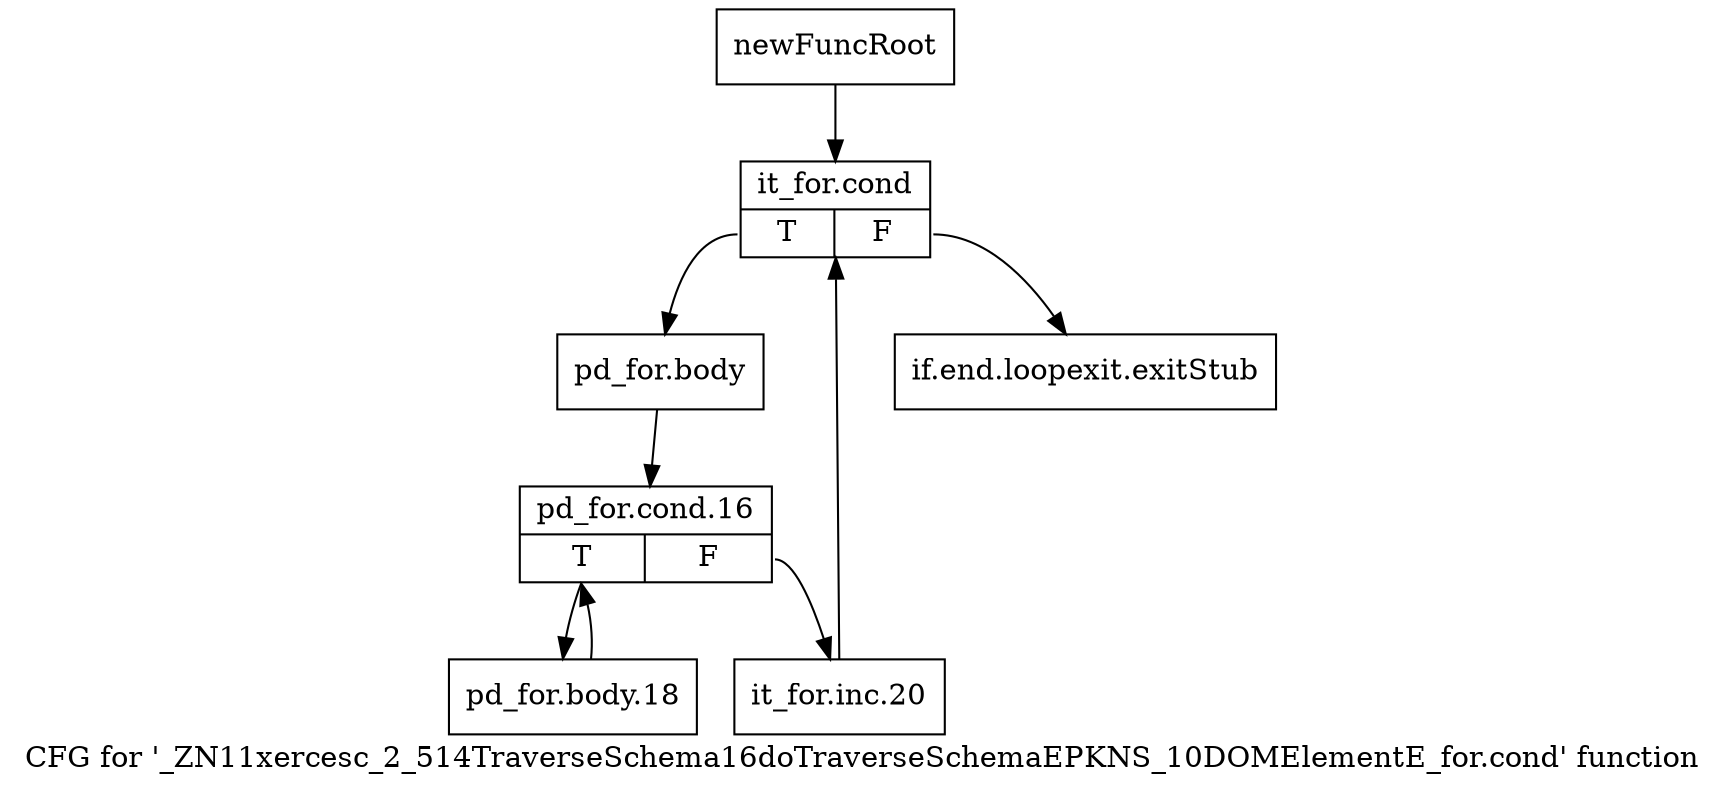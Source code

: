 digraph "CFG for '_ZN11xercesc_2_514TraverseSchema16doTraverseSchemaEPKNS_10DOMElementE_for.cond' function" {
	label="CFG for '_ZN11xercesc_2_514TraverseSchema16doTraverseSchemaEPKNS_10DOMElementE_for.cond' function";

	Node0x9a258f0 [shape=record,label="{newFuncRoot}"];
	Node0x9a258f0 -> Node0x9a25990;
	Node0x9a25940 [shape=record,label="{if.end.loopexit.exitStub}"];
	Node0x9a25990 [shape=record,label="{it_for.cond|{<s0>T|<s1>F}}"];
	Node0x9a25990:s0 -> Node0x9a259e0;
	Node0x9a25990:s1 -> Node0x9a25940;
	Node0x9a259e0 [shape=record,label="{pd_for.body}"];
	Node0x9a259e0 -> Node0x9a25a30;
	Node0x9a25a30 [shape=record,label="{pd_for.cond.16|{<s0>T|<s1>F}}"];
	Node0x9a25a30:s0 -> Node0x9a25ad0;
	Node0x9a25a30:s1 -> Node0x9a25a80;
	Node0x9a25a80 [shape=record,label="{it_for.inc.20}"];
	Node0x9a25a80 -> Node0x9a25990;
	Node0x9a25ad0 [shape=record,label="{pd_for.body.18}"];
	Node0x9a25ad0 -> Node0x9a25a30;
}
